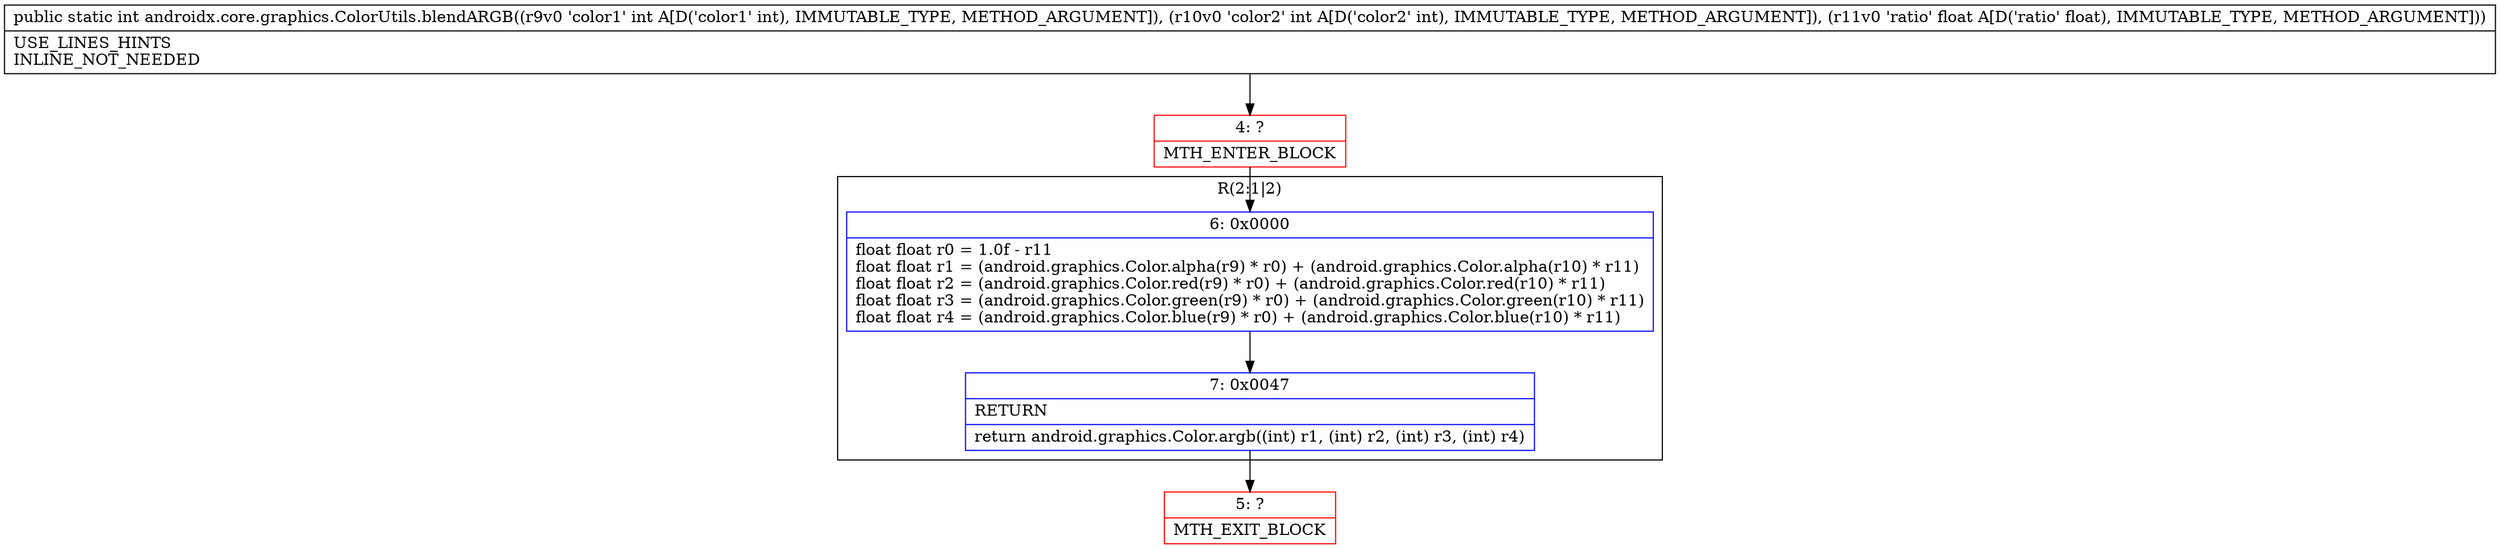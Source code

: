 digraph "CFG forandroidx.core.graphics.ColorUtils.blendARGB(IIF)I" {
subgraph cluster_Region_722371835 {
label = "R(2:1|2)";
node [shape=record,color=blue];
Node_6 [shape=record,label="{6\:\ 0x0000|float float r0 = 1.0f \- r11\lfloat float r1 = (android.graphics.Color.alpha(r9) * r0) + (android.graphics.Color.alpha(r10) * r11)\lfloat float r2 = (android.graphics.Color.red(r9) * r0) + (android.graphics.Color.red(r10) * r11)\lfloat float r3 = (android.graphics.Color.green(r9) * r0) + (android.graphics.Color.green(r10) * r11)\lfloat float r4 = (android.graphics.Color.blue(r9) * r0) + (android.graphics.Color.blue(r10) * r11)\l}"];
Node_7 [shape=record,label="{7\:\ 0x0047|RETURN\l|return android.graphics.Color.argb((int) r1, (int) r2, (int) r3, (int) r4)\l}"];
}
Node_4 [shape=record,color=red,label="{4\:\ ?|MTH_ENTER_BLOCK\l}"];
Node_5 [shape=record,color=red,label="{5\:\ ?|MTH_EXIT_BLOCK\l}"];
MethodNode[shape=record,label="{public static int androidx.core.graphics.ColorUtils.blendARGB((r9v0 'color1' int A[D('color1' int), IMMUTABLE_TYPE, METHOD_ARGUMENT]), (r10v0 'color2' int A[D('color2' int), IMMUTABLE_TYPE, METHOD_ARGUMENT]), (r11v0 'ratio' float A[D('ratio' float), IMMUTABLE_TYPE, METHOD_ARGUMENT]))  | USE_LINES_HINTS\lINLINE_NOT_NEEDED\l}"];
MethodNode -> Node_4;Node_6 -> Node_7;
Node_7 -> Node_5;
Node_4 -> Node_6;
}

